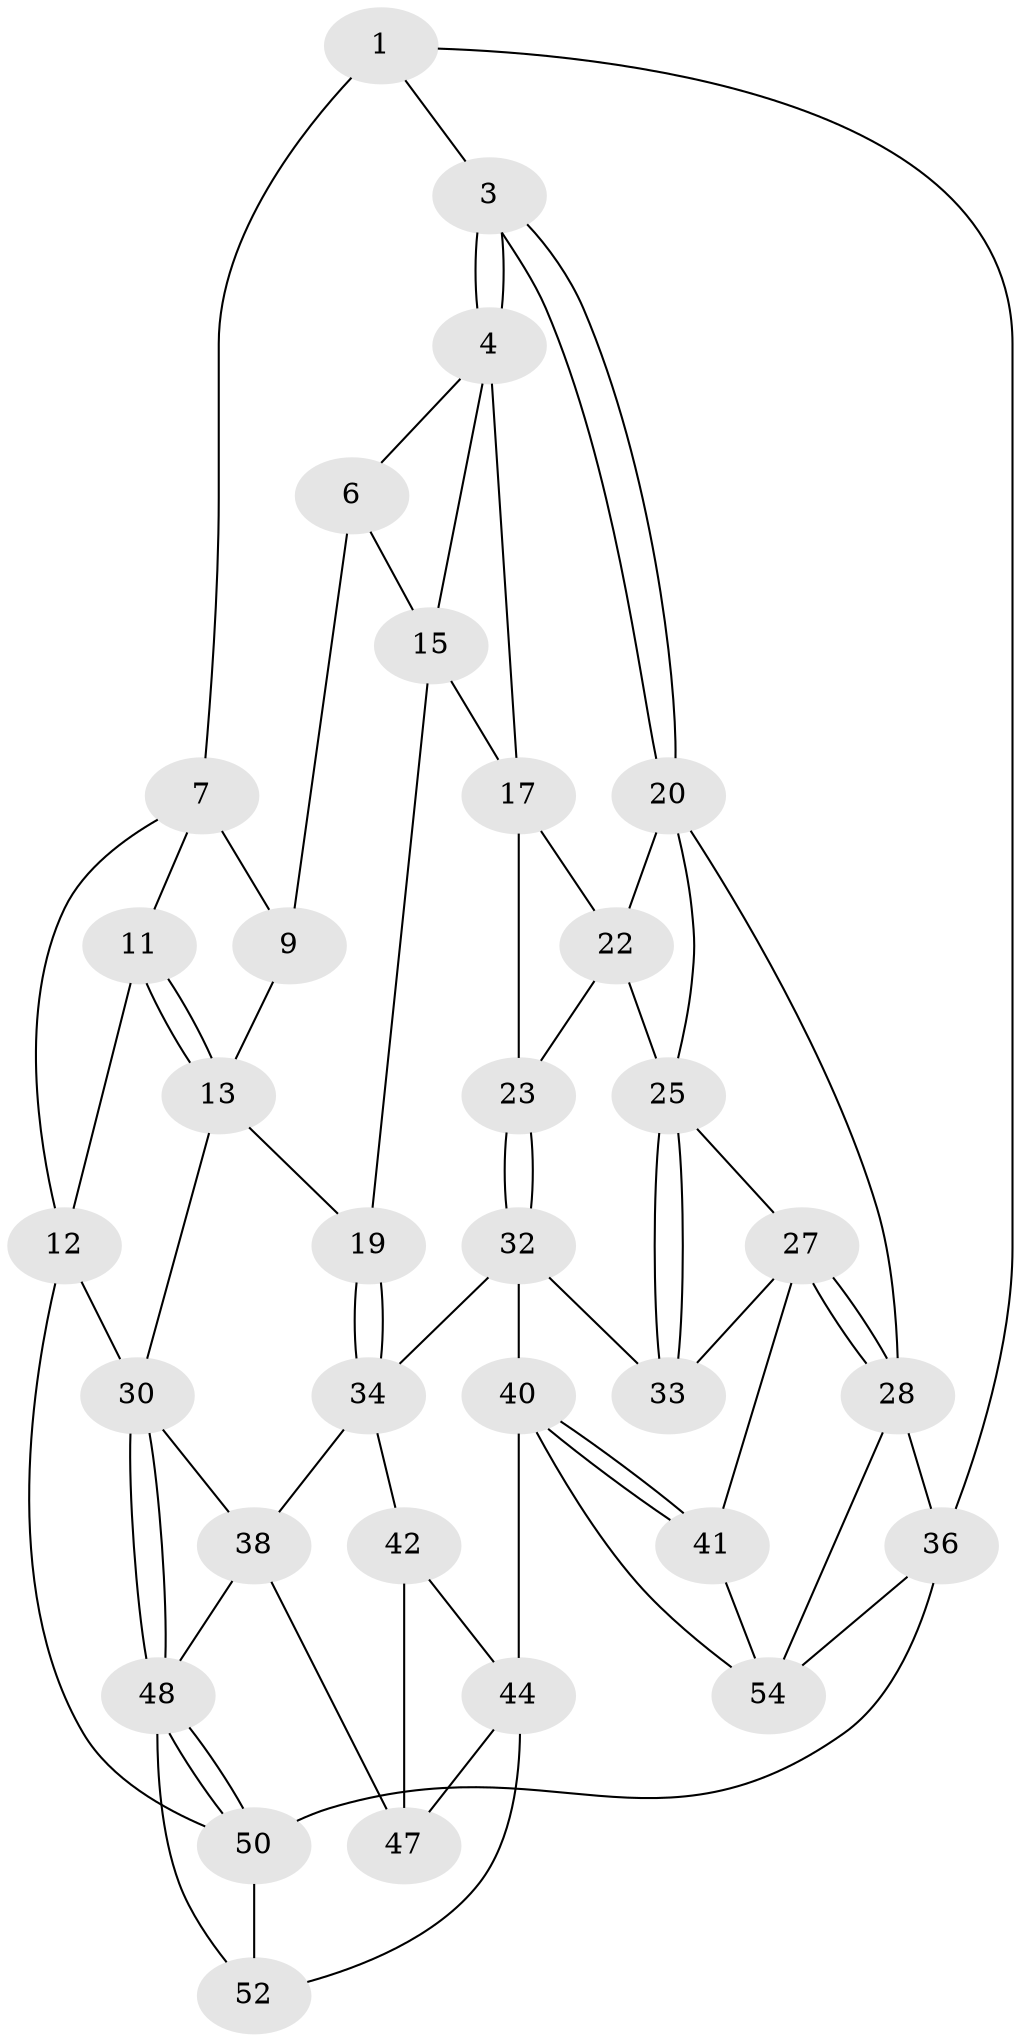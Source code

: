 // Generated by graph-tools (version 1.1) at 2025/24/03/03/25 07:24:37]
// undirected, 33 vertices, 70 edges
graph export_dot {
graph [start="1"]
  node [color=gray90,style=filled];
  1 [pos="+0.39554270236998634+0",super="+2"];
  3 [pos="+0+0.12265380440557858"];
  4 [pos="+0.2724353879924934+0.2139079918523105",super="+5"];
  6 [pos="+0.3664973236240327+0.060832446089339846",super="+10"];
  7 [pos="+0.6552214083818245+0",super="+8"];
  9 [pos="+0.6640458308472569+0.16089424803252425"];
  11 [pos="+0.8821946727263277+0.18499305403694233"];
  12 [pos="+1+0"];
  13 [pos="+0.9620155530407413+0.4381596192636433",super="+14"];
  15 [pos="+0.43855453077473394+0.3401879355808368",super="+16"];
  17 [pos="+0.32886991956233586+0.45404584164639916",super="+18"];
  19 [pos="+0.557155385983884+0.5235563249271693"];
  20 [pos="+0+0.1312944970814046",super="+21"];
  22 [pos="+0.07650590274623219+0.34589028778601527",super="+24"];
  23 [pos="+0.3193854835479505+0.46308570820389483"];
  25 [pos="+0.1317101720780161+0.5399188262107301",super="+26"];
  27 [pos="+0+0.7134588556866258",super="+37"];
  28 [pos="+0+0.7155939204656085",super="+29"];
  30 [pos="+1+0.5101008386192009",super="+31"];
  32 [pos="+0.2903109414566669+0.6217402206903698",super="+35"];
  33 [pos="+0.12559116688949865+0.6085498995353852"];
  34 [pos="+0.5685255291011774+0.553408294158892",super="+39"];
  36 [pos="+0+1",super="+56"];
  38 [pos="+0.9373121796541414+0.5574961227514235",super="+46"];
  40 [pos="+0.30730264274366736+0.8755421859997855",super="+45"];
  41 [pos="+0.23497871805054882+0.8209086649878659"];
  42 [pos="+0.6073652001250059+0.6835540399321531",super="+43"];
  44 [pos="+0.34044036556814183+0.9039008603587332",super="+53"];
  47 [pos="+0.7238998694426951+0.7646521261351714",super="+51"];
  48 [pos="+1+0.9817839204142579",super="+49"];
  50 [pos="+1+1",super="+57"];
  52 [pos="+0.7194098273375161+1"];
  54 [pos="+0.022904547336265183+0.8095713895996701",super="+55"];
  1 -- 7 [weight=2];
  1 -- 3;
  1 -- 36;
  3 -- 4;
  3 -- 4;
  3 -- 20;
  3 -- 20;
  4 -- 6;
  4 -- 15;
  4 -- 17;
  6 -- 9;
  6 -- 15;
  7 -- 12;
  7 -- 9;
  7 -- 11;
  9 -- 13;
  11 -- 12;
  11 -- 13;
  11 -- 13;
  12 -- 30;
  12 -- 50;
  13 -- 19;
  13 -- 30;
  15 -- 17;
  15 -- 19;
  17 -- 23;
  17 -- 22;
  19 -- 34;
  19 -- 34;
  20 -- 22;
  20 -- 25;
  20 -- 28;
  22 -- 25;
  22 -- 23;
  23 -- 32;
  23 -- 32;
  25 -- 33;
  25 -- 33;
  25 -- 27;
  27 -- 28;
  27 -- 28;
  27 -- 33;
  27 -- 41;
  28 -- 54;
  28 -- 36;
  30 -- 48;
  30 -- 48;
  30 -- 38;
  32 -- 33;
  32 -- 34;
  32 -- 40;
  34 -- 42;
  34 -- 38;
  36 -- 50 [weight=2];
  36 -- 54;
  38 -- 47;
  38 -- 48;
  40 -- 41;
  40 -- 41;
  40 -- 44;
  40 -- 54;
  41 -- 54;
  42 -- 47 [weight=2];
  42 -- 44;
  44 -- 52;
  44 -- 47;
  48 -- 50;
  48 -- 50;
  48 -- 52;
  50 -- 52;
}
